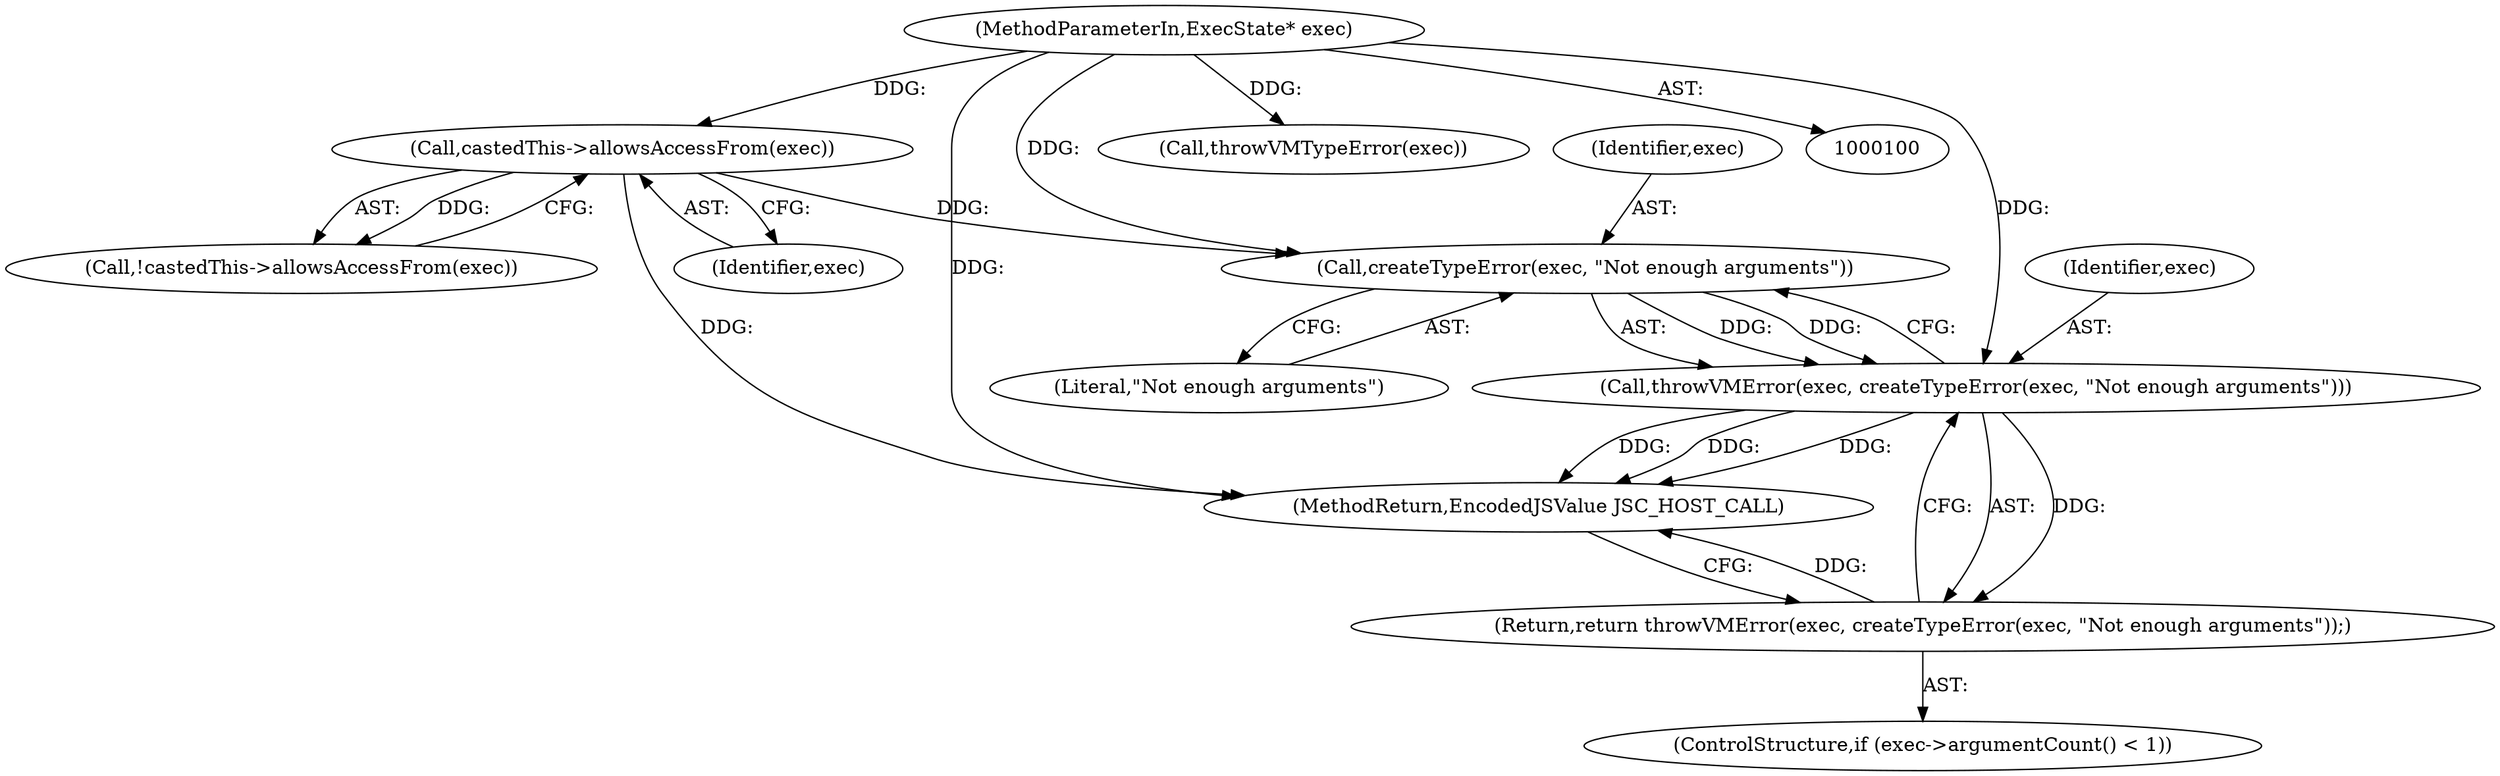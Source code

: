 digraph "1_Chrome_b944f670bb7a8a919daac497a4ea0536c954c201_9@API" {
"1000141" [label="(Call,createTypeError(exec, \"Not enough arguments\"))"];
"1000123" [label="(Call,castedThis->allowsAccessFrom(exec))"];
"1000101" [label="(MethodParameterIn,ExecState* exec)"];
"1000139" [label="(Call,throwVMError(exec, createTypeError(exec, \"Not enough arguments\")))"];
"1000138" [label="(Return,return throwVMError(exec, createTypeError(exec, \"Not enough arguments\"));)"];
"1000140" [label="(Identifier,exec)"];
"1000142" [label="(Identifier,exec)"];
"1000138" [label="(Return,return throwVMError(exec, createTypeError(exec, \"Not enough arguments\"));)"];
"1000141" [label="(Call,createTypeError(exec, \"Not enough arguments\"))"];
"1000139" [label="(Call,throwVMError(exec, createTypeError(exec, \"Not enough arguments\")))"];
"1000113" [label="(Call,throwVMTypeError(exec))"];
"1000123" [label="(Call,castedThis->allowsAccessFrom(exec))"];
"1000124" [label="(Identifier,exec)"];
"1000101" [label="(MethodParameterIn,ExecState* exec)"];
"1000143" [label="(Literal,\"Not enough arguments\")"];
"1000134" [label="(ControlStructure,if (exec->argumentCount() < 1))"];
"1000122" [label="(Call,!castedThis->allowsAccessFrom(exec))"];
"1000155" [label="(MethodReturn,EncodedJSValue JSC_HOST_CALL)"];
"1000141" -> "1000139"  [label="AST: "];
"1000141" -> "1000143"  [label="CFG: "];
"1000142" -> "1000141"  [label="AST: "];
"1000143" -> "1000141"  [label="AST: "];
"1000139" -> "1000141"  [label="CFG: "];
"1000141" -> "1000139"  [label="DDG: "];
"1000141" -> "1000139"  [label="DDG: "];
"1000123" -> "1000141"  [label="DDG: "];
"1000101" -> "1000141"  [label="DDG: "];
"1000123" -> "1000122"  [label="AST: "];
"1000123" -> "1000124"  [label="CFG: "];
"1000124" -> "1000123"  [label="AST: "];
"1000122" -> "1000123"  [label="CFG: "];
"1000123" -> "1000155"  [label="DDG: "];
"1000123" -> "1000122"  [label="DDG: "];
"1000101" -> "1000123"  [label="DDG: "];
"1000101" -> "1000100"  [label="AST: "];
"1000101" -> "1000155"  [label="DDG: "];
"1000101" -> "1000113"  [label="DDG: "];
"1000101" -> "1000139"  [label="DDG: "];
"1000139" -> "1000138"  [label="AST: "];
"1000140" -> "1000139"  [label="AST: "];
"1000138" -> "1000139"  [label="CFG: "];
"1000139" -> "1000155"  [label="DDG: "];
"1000139" -> "1000155"  [label="DDG: "];
"1000139" -> "1000155"  [label="DDG: "];
"1000139" -> "1000138"  [label="DDG: "];
"1000138" -> "1000134"  [label="AST: "];
"1000155" -> "1000138"  [label="CFG: "];
"1000138" -> "1000155"  [label="DDG: "];
}
